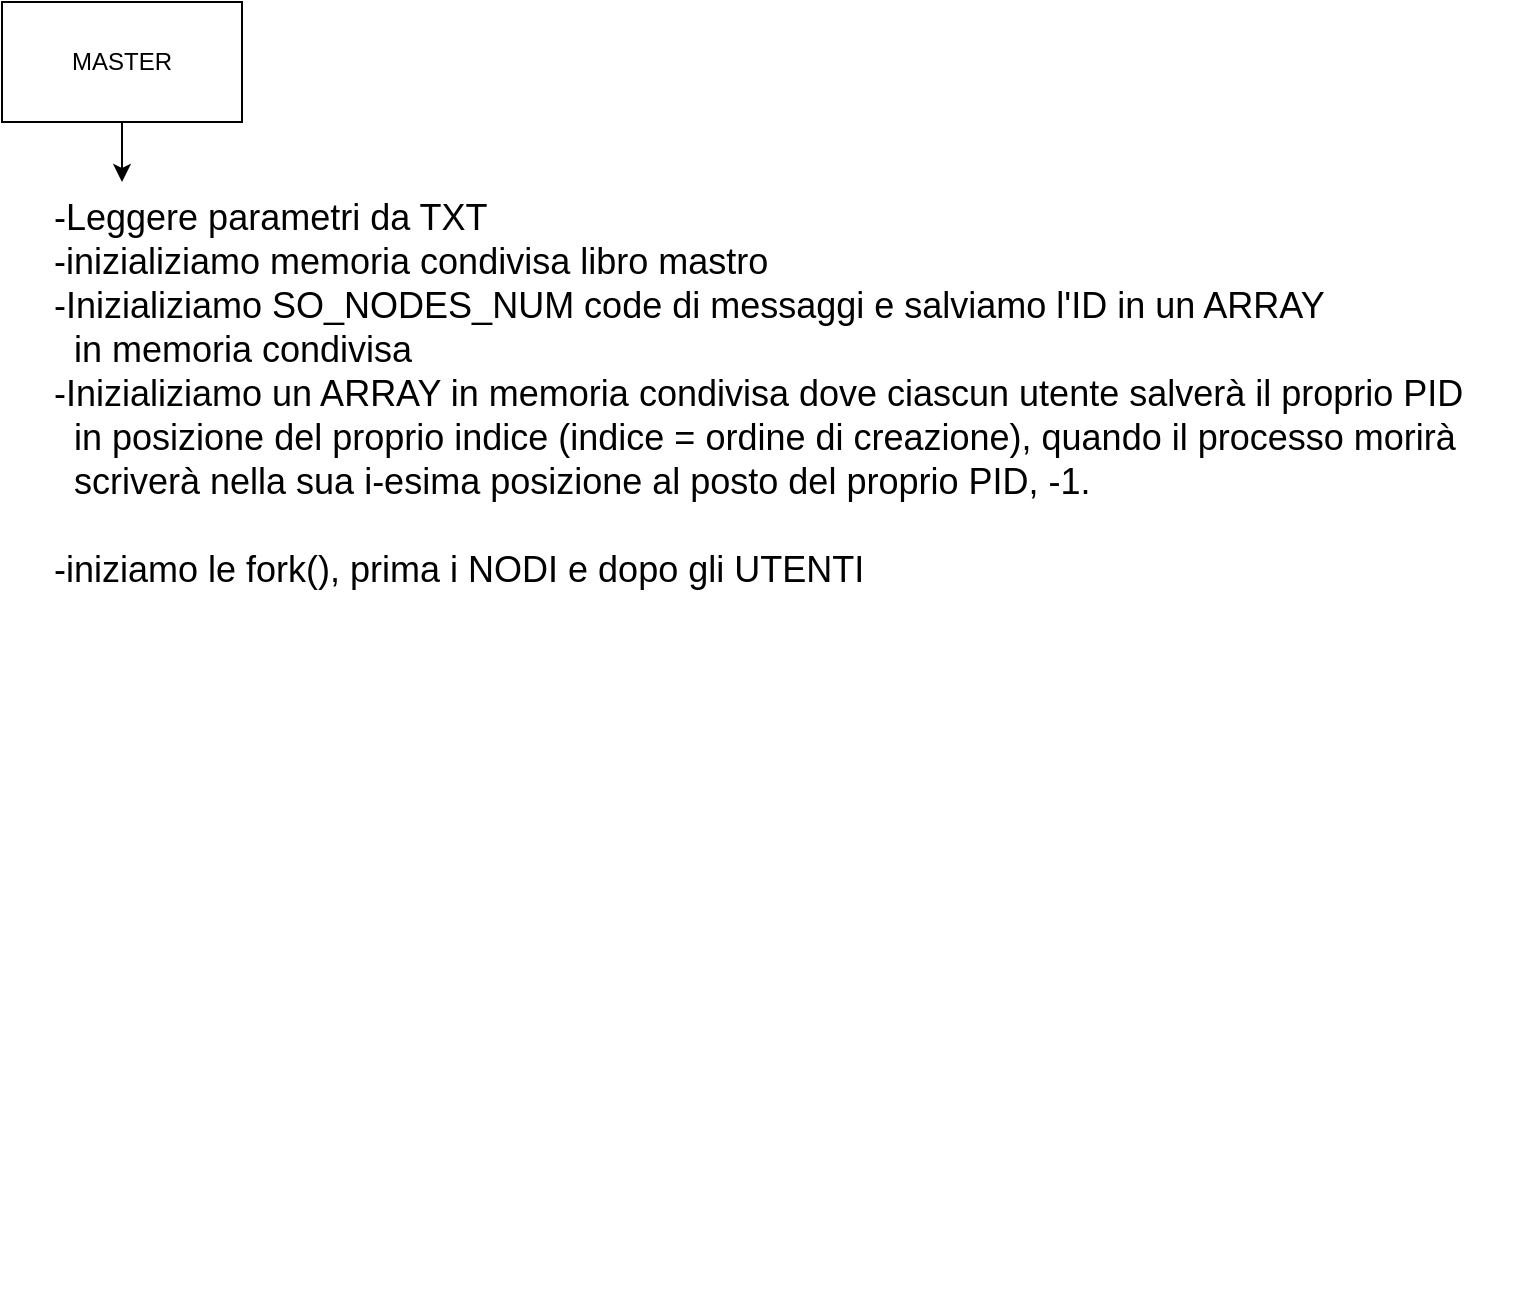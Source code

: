 <mxfile version="15.9.6" type="github">
  <diagram id="ndT-znX1_1I9x5nljmBv" name="Page-1">
    <mxGraphModel dx="1422" dy="730" grid="1" gridSize="10" guides="1" tooltips="1" connect="1" arrows="1" fold="1" page="1" pageScale="1" pageWidth="827" pageHeight="1169" math="0" shadow="0">
      <root>
        <mxCell id="0" />
        <mxCell id="1" parent="0" />
        <mxCell id="drOMGNEiGwaOuBoNa-Xe-1" value="&lt;div&gt;MASTER&lt;/div&gt;" style="rounded=0;whiteSpace=wrap;html=1;" vertex="1" parent="1">
          <mxGeometry x="44" y="40" width="120" height="60" as="geometry" />
        </mxCell>
        <mxCell id="drOMGNEiGwaOuBoNa-Xe-3" value="" style="endArrow=classic;html=1;rounded=0;exitX=0.5;exitY=1;exitDx=0;exitDy=0;" edge="1" parent="1" source="drOMGNEiGwaOuBoNa-Xe-1">
          <mxGeometry width="50" height="50" relative="1" as="geometry">
            <mxPoint x="80" y="400" as="sourcePoint" />
            <mxPoint x="104" y="130" as="targetPoint" />
          </mxGeometry>
        </mxCell>
        <mxCell id="drOMGNEiGwaOuBoNa-Xe-4" value="-Leggere parametri da TXT&#xa;-inizializiamo memoria condivisa libro mastro&#xa;-Inizializiamo SO_NODES_NUM code di messaggi e salviamo l&#39;ID in un ARRAY &#xa;  in memoria condivisa&#xa;-Inizializiamo un ARRAY in memoria condivisa dove ciascun utente salverà il proprio PID&#xa;  in posizione del proprio indice (indice = ordine di creazione), quando il processo morirà&#xa;  scriverà nella sua i-esima posizione al posto del proprio PID, -1.&#xa;&#xa;-iniziamo le fork(), prima i NODI e dopo gli UTENTI&#xa;" style="text;strokeColor=none;fillColor=none;align=left;verticalAlign=top;spacingLeft=4;spacingRight=4;overflow=hidden;points=[[0,0.5],[1,0.5]];portConstraint=eastwest;rotatable=0;fontSize=18;" vertex="1" parent="1">
          <mxGeometry x="64" y="130" width="746" height="560" as="geometry" />
        </mxCell>
      </root>
    </mxGraphModel>
  </diagram>
</mxfile>
